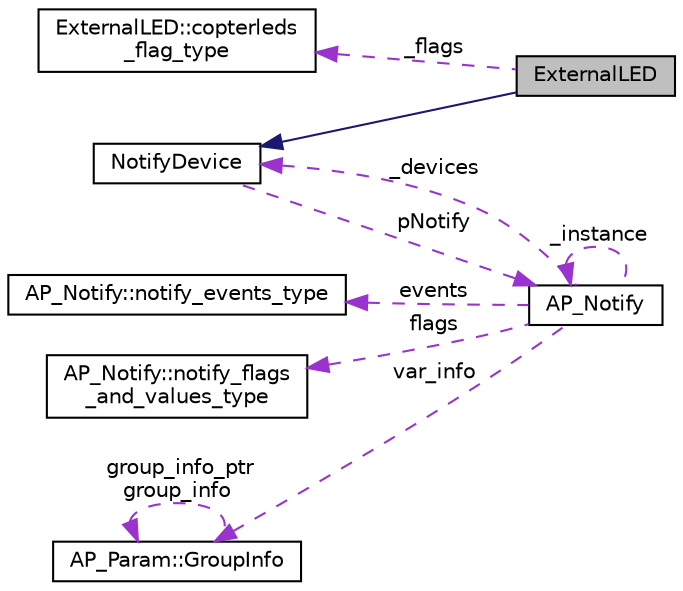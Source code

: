 digraph "ExternalLED"
{
 // INTERACTIVE_SVG=YES
  edge [fontname="Helvetica",fontsize="10",labelfontname="Helvetica",labelfontsize="10"];
  node [fontname="Helvetica",fontsize="10",shape=record];
  rankdir="LR";
  Node1 [label="ExternalLED",height=0.2,width=0.4,color="black", fillcolor="grey75", style="filled", fontcolor="black"];
  Node2 -> Node1 [dir="back",color="midnightblue",fontsize="10",style="solid",fontname="Helvetica"];
  Node2 [label="NotifyDevice",height=0.2,width=0.4,color="black", fillcolor="white", style="filled",URL="$classNotifyDevice.html"];
  Node3 -> Node2 [dir="back",color="darkorchid3",fontsize="10",style="dashed",label=" pNotify" ,fontname="Helvetica"];
  Node3 [label="AP_Notify",height=0.2,width=0.4,color="black", fillcolor="white", style="filled",URL="$classAP__Notify.html"];
  Node4 -> Node3 [dir="back",color="darkorchid3",fontsize="10",style="dashed",label=" events" ,fontname="Helvetica"];
  Node4 [label="AP_Notify::notify_events_type",height=0.2,width=0.4,color="black", fillcolor="white", style="filled",URL="$structAP__Notify_1_1notify__events__type.html",tooltip="notify_events_type - bitmask of active events. "];
  Node5 -> Node3 [dir="back",color="darkorchid3",fontsize="10",style="dashed",label=" flags" ,fontname="Helvetica"];
  Node5 [label="AP_Notify::notify_flags\l_and_values_type",height=0.2,width=0.4,color="black", fillcolor="white", style="filled",URL="$structAP__Notify_1_1notify__flags__and__values__type.html",tooltip="notify_flags_type - bitmask of notification flags "];
  Node6 -> Node3 [dir="back",color="darkorchid3",fontsize="10",style="dashed",label=" var_info" ,fontname="Helvetica"];
  Node6 [label="AP_Param::GroupInfo",height=0.2,width=0.4,color="black", fillcolor="white", style="filled",URL="$structAP__Param_1_1GroupInfo.html"];
  Node6 -> Node6 [dir="back",color="darkorchid3",fontsize="10",style="dashed",label=" group_info_ptr\ngroup_info" ,fontname="Helvetica"];
  Node2 -> Node3 [dir="back",color="darkorchid3",fontsize="10",style="dashed",label=" _devices" ,fontname="Helvetica"];
  Node3 -> Node3 [dir="back",color="darkorchid3",fontsize="10",style="dashed",label=" _instance" ,fontname="Helvetica"];
  Node7 -> Node1 [dir="back",color="darkorchid3",fontsize="10",style="dashed",label=" _flags" ,fontname="Helvetica"];
  Node7 [label="ExternalLED::copterleds\l_flag_type",height=0.2,width=0.4,color="black", fillcolor="white", style="filled",URL="$structExternalLED_1_1copterleds__flag__type.html",tooltip="buzzer_flag_type - bitmask of current state and ap_notify states we track "];
}
